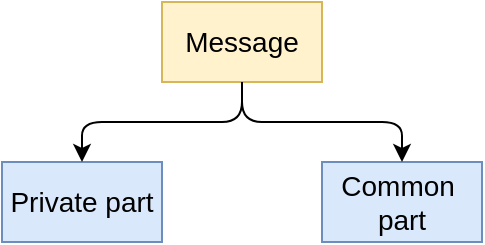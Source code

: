 <mxfile version="14.9.6" type="device"><diagram id="Fh77qRcrAcP2MCazasMb" name="Page-1"><mxGraphModel dx="1086" dy="806" grid="1" gridSize="10" guides="1" tooltips="1" connect="1" arrows="1" fold="1" page="1" pageScale="1" pageWidth="850" pageHeight="1100" math="0" shadow="0"><root><mxCell id="0"/><mxCell id="1" parent="0"/><mxCell id="57nHFp13DQj6eQwh_HRo-1" value="&lt;font style=&quot;font-size: 14px&quot;&gt;Message&lt;/font&gt;" style="rounded=0;whiteSpace=wrap;html=1;fillColor=#fff2cc;strokeColor=#d6b656;" vertex="1" parent="1"><mxGeometry x="320" y="160" width="80" height="40" as="geometry"/></mxCell><mxCell id="57nHFp13DQj6eQwh_HRo-2" value="&lt;font style=&quot;font-size: 14px&quot;&gt;Private part&lt;/font&gt;" style="rounded=0;whiteSpace=wrap;html=1;fillColor=#dae8fc;strokeColor=#6c8ebf;" vertex="1" parent="1"><mxGeometry x="240" y="240" width="80" height="40" as="geometry"/></mxCell><mxCell id="57nHFp13DQj6eQwh_HRo-3" value="&lt;font style=&quot;font-size: 14px&quot;&gt;Common&amp;nbsp; part&lt;/font&gt;" style="rounded=0;whiteSpace=wrap;html=1;fillColor=#dae8fc;strokeColor=#6c8ebf;" vertex="1" parent="1"><mxGeometry x="400" y="240" width="80" height="40" as="geometry"/></mxCell><mxCell id="57nHFp13DQj6eQwh_HRo-5" value="" style="endArrow=classic;html=1;entryX=0.5;entryY=0;entryDx=0;entryDy=0;exitX=0.5;exitY=1;exitDx=0;exitDy=0;" edge="1" parent="1" source="57nHFp13DQj6eQwh_HRo-1" target="57nHFp13DQj6eQwh_HRo-2"><mxGeometry width="50" height="50" relative="1" as="geometry"><mxPoint x="400" y="430" as="sourcePoint"/><mxPoint x="450" y="380" as="targetPoint"/><Array as="points"><mxPoint x="360" y="220"/><mxPoint x="280" y="220"/></Array></mxGeometry></mxCell><mxCell id="57nHFp13DQj6eQwh_HRo-6" value="" style="endArrow=classic;html=1;entryX=0.5;entryY=0;entryDx=0;entryDy=0;exitX=0.5;exitY=1;exitDx=0;exitDy=0;" edge="1" parent="1" source="57nHFp13DQj6eQwh_HRo-1" target="57nHFp13DQj6eQwh_HRo-3"><mxGeometry width="50" height="50" relative="1" as="geometry"><mxPoint x="370" y="210" as="sourcePoint"/><mxPoint x="290" y="250" as="targetPoint"/><Array as="points"><mxPoint x="360" y="220"/><mxPoint x="440" y="220"/></Array></mxGeometry></mxCell></root></mxGraphModel></diagram></mxfile>